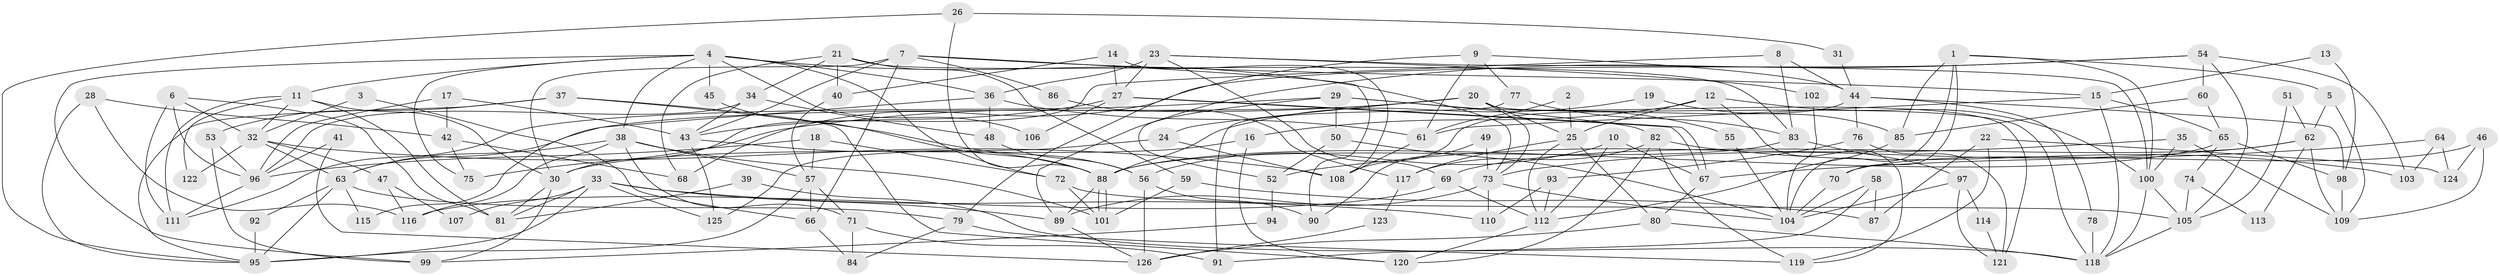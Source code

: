 // Generated by graph-tools (version 1.1) at 2025/36/03/09/25 02:36:12]
// undirected, 126 vertices, 252 edges
graph export_dot {
graph [start="1"]
  node [color=gray90,style=filled];
  1;
  2;
  3;
  4;
  5;
  6;
  7;
  8;
  9;
  10;
  11;
  12;
  13;
  14;
  15;
  16;
  17;
  18;
  19;
  20;
  21;
  22;
  23;
  24;
  25;
  26;
  27;
  28;
  29;
  30;
  31;
  32;
  33;
  34;
  35;
  36;
  37;
  38;
  39;
  40;
  41;
  42;
  43;
  44;
  45;
  46;
  47;
  48;
  49;
  50;
  51;
  52;
  53;
  54;
  55;
  56;
  57;
  58;
  59;
  60;
  61;
  62;
  63;
  64;
  65;
  66;
  67;
  68;
  69;
  70;
  71;
  72;
  73;
  74;
  75;
  76;
  77;
  78;
  79;
  80;
  81;
  82;
  83;
  84;
  85;
  86;
  87;
  88;
  89;
  90;
  91;
  92;
  93;
  94;
  95;
  96;
  97;
  98;
  99;
  100;
  101;
  102;
  103;
  104;
  105;
  106;
  107;
  108;
  109;
  110;
  111;
  112;
  113;
  114;
  115;
  116;
  117;
  118;
  119;
  120;
  121;
  122;
  123;
  124;
  125;
  126;
  1 -- 104;
  1 -- 100;
  1 -- 5;
  1 -- 70;
  1 -- 85;
  2 -- 61;
  2 -- 25;
  3 -- 66;
  3 -- 32;
  4 -- 38;
  4 -- 73;
  4 -- 11;
  4 -- 36;
  4 -- 45;
  4 -- 72;
  4 -- 75;
  4 -- 99;
  4 -- 106;
  5 -- 62;
  5 -- 109;
  6 -- 81;
  6 -- 32;
  6 -- 96;
  6 -- 111;
  7 -- 30;
  7 -- 43;
  7 -- 15;
  7 -- 66;
  7 -- 86;
  7 -- 90;
  8 -- 44;
  8 -- 83;
  8 -- 30;
  9 -- 44;
  9 -- 79;
  9 -- 61;
  9 -- 77;
  10 -- 67;
  10 -- 112;
  10 -- 56;
  11 -- 81;
  11 -- 30;
  11 -- 32;
  11 -- 111;
  11 -- 122;
  12 -- 16;
  12 -- 100;
  12 -- 25;
  12 -- 119;
  13 -- 98;
  13 -- 15;
  14 -- 40;
  14 -- 27;
  14 -- 108;
  15 -- 61;
  15 -- 65;
  15 -- 118;
  16 -- 120;
  16 -- 30;
  17 -- 96;
  17 -- 42;
  17 -- 43;
  18 -- 96;
  18 -- 72;
  18 -- 57;
  19 -- 88;
  19 -- 85;
  20 -- 25;
  20 -- 118;
  20 -- 24;
  20 -- 63;
  20 -- 73;
  20 -- 75;
  20 -- 121;
  21 -- 83;
  21 -- 34;
  21 -- 40;
  21 -- 59;
  21 -- 68;
  22 -- 124;
  22 -- 119;
  22 -- 87;
  23 -- 27;
  23 -- 36;
  23 -- 69;
  23 -- 100;
  23 -- 102;
  24 -- 108;
  24 -- 125;
  25 -- 80;
  25 -- 112;
  25 -- 117;
  26 -- 95;
  26 -- 88;
  26 -- 31;
  27 -- 67;
  27 -- 67;
  27 -- 43;
  27 -- 106;
  28 -- 42;
  28 -- 116;
  28 -- 95;
  29 -- 111;
  29 -- 82;
  29 -- 50;
  29 -- 52;
  29 -- 55;
  30 -- 81;
  30 -- 99;
  31 -- 44;
  32 -- 108;
  32 -- 47;
  32 -- 63;
  32 -- 122;
  33 -- 89;
  33 -- 95;
  33 -- 81;
  33 -- 107;
  33 -- 110;
  33 -- 125;
  34 -- 43;
  34 -- 96;
  34 -- 48;
  35 -- 52;
  35 -- 100;
  35 -- 109;
  36 -- 48;
  36 -- 61;
  36 -- 115;
  37 -- 95;
  37 -- 53;
  37 -- 56;
  37 -- 120;
  38 -- 57;
  38 -- 63;
  38 -- 71;
  38 -- 101;
  38 -- 116;
  39 -- 81;
  39 -- 118;
  40 -- 57;
  41 -- 126;
  41 -- 96;
  42 -- 68;
  42 -- 75;
  43 -- 125;
  43 -- 88;
  44 -- 108;
  44 -- 98;
  44 -- 76;
  44 -- 78;
  45 -- 88;
  46 -- 109;
  46 -- 70;
  46 -- 124;
  47 -- 116;
  47 -- 107;
  48 -- 56;
  49 -- 73;
  49 -- 90;
  50 -- 104;
  50 -- 52;
  51 -- 105;
  51 -- 62;
  52 -- 94;
  53 -- 99;
  53 -- 96;
  54 -- 60;
  54 -- 105;
  54 -- 68;
  54 -- 89;
  54 -- 103;
  55 -- 104;
  56 -- 90;
  56 -- 126;
  57 -- 95;
  57 -- 66;
  57 -- 71;
  58 -- 87;
  58 -- 91;
  58 -- 104;
  59 -- 101;
  59 -- 87;
  60 -- 65;
  60 -- 85;
  61 -- 108;
  62 -- 73;
  62 -- 109;
  62 -- 69;
  62 -- 113;
  63 -- 79;
  63 -- 92;
  63 -- 95;
  63 -- 115;
  64 -- 67;
  64 -- 103;
  64 -- 124;
  65 -- 88;
  65 -- 74;
  65 -- 98;
  66 -- 84;
  67 -- 80;
  69 -- 112;
  69 -- 116;
  70 -- 104;
  71 -- 84;
  71 -- 91;
  72 -- 101;
  72 -- 105;
  73 -- 89;
  73 -- 104;
  73 -- 110;
  74 -- 105;
  74 -- 113;
  76 -- 93;
  76 -- 121;
  77 -- 83;
  77 -- 91;
  78 -- 118;
  79 -- 84;
  79 -- 119;
  80 -- 126;
  80 -- 118;
  82 -- 120;
  82 -- 119;
  82 -- 103;
  82 -- 117;
  83 -- 97;
  83 -- 88;
  85 -- 112;
  86 -- 117;
  88 -- 101;
  88 -- 101;
  88 -- 89;
  89 -- 126;
  92 -- 95;
  93 -- 110;
  93 -- 112;
  94 -- 99;
  96 -- 111;
  97 -- 104;
  97 -- 121;
  97 -- 114;
  98 -- 109;
  100 -- 105;
  100 -- 118;
  102 -- 104;
  105 -- 118;
  112 -- 120;
  114 -- 121;
  117 -- 123;
  123 -- 126;
}
